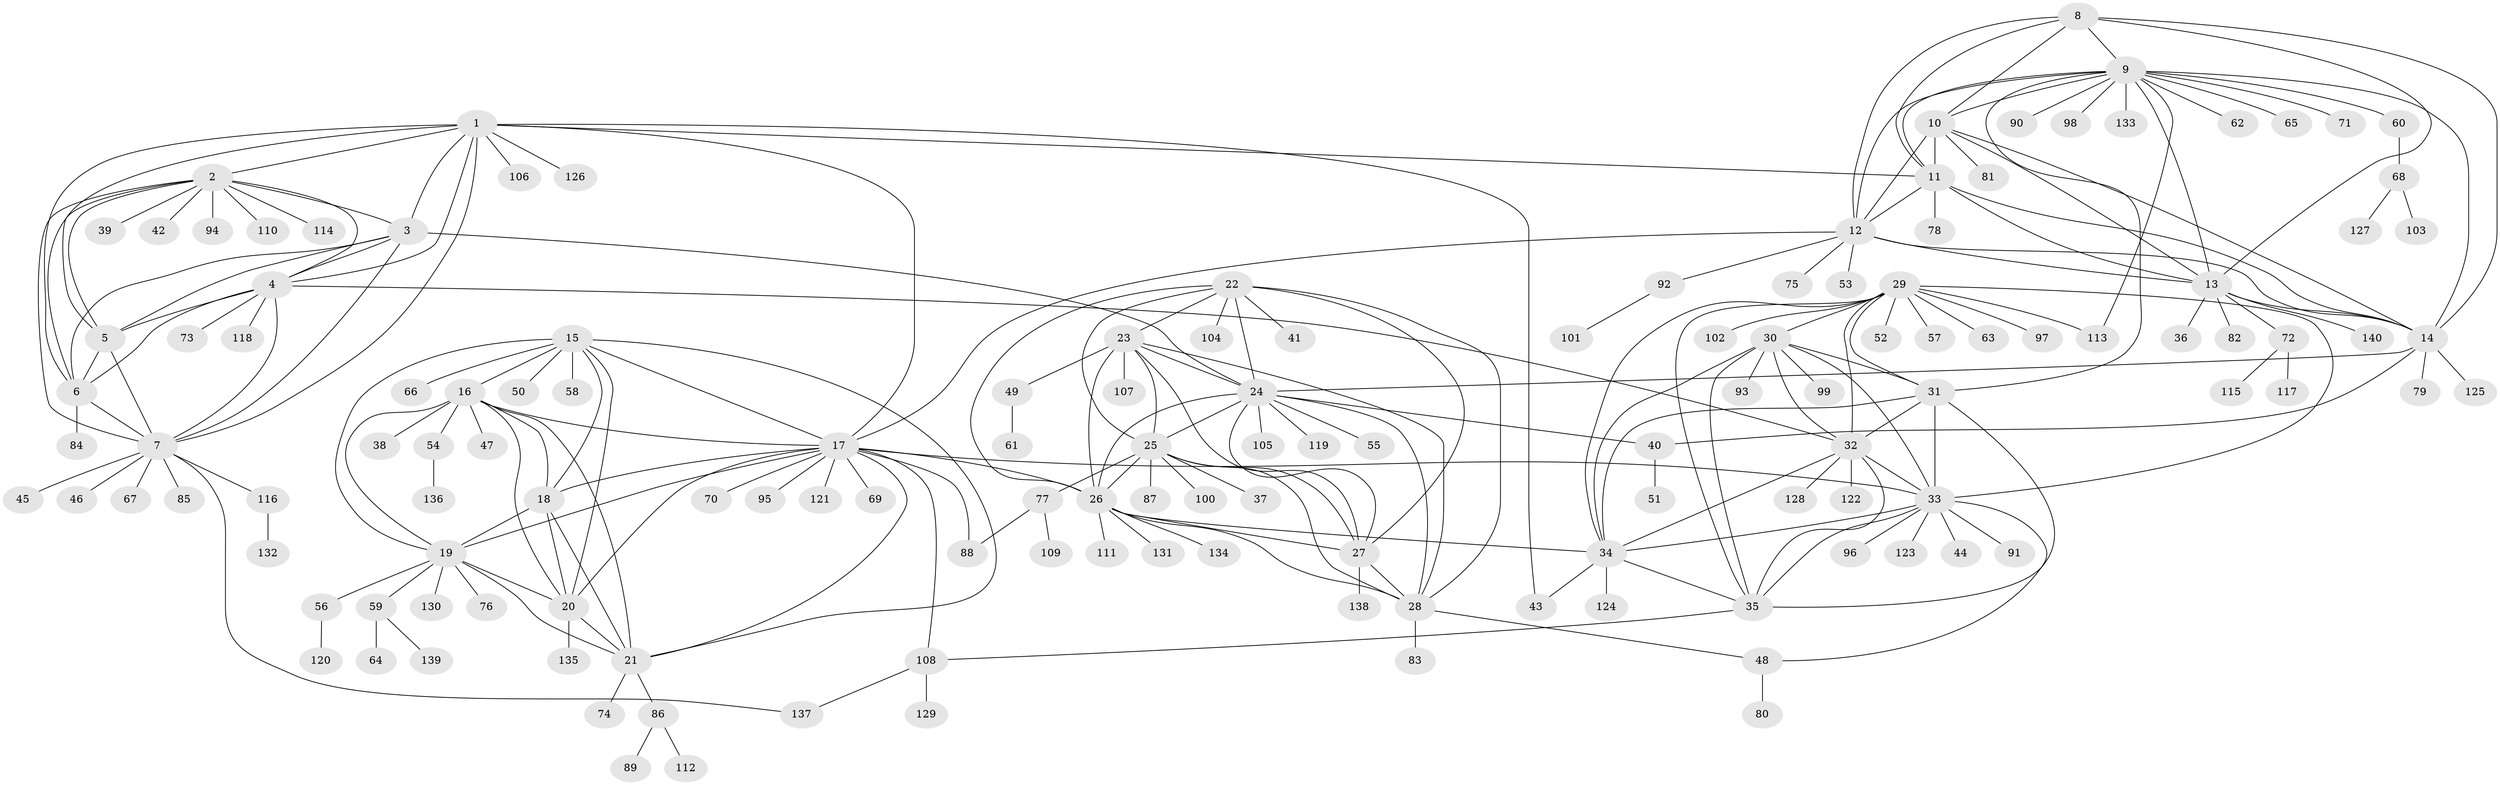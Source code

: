 // coarse degree distribution, {9: 0.05357142857142857, 10: 0.017857142857142856, 12: 0.017857142857142856, 5: 0.03571428571428571, 4: 0.017857142857142856, 7: 0.017857142857142856, 11: 0.008928571428571428, 6: 0.017857142857142856, 14: 0.008928571428571428, 8: 0.017857142857142856, 13: 0.008928571428571428, 1: 0.6785714285714286, 2: 0.08035714285714286, 3: 0.017857142857142856}
// Generated by graph-tools (version 1.1) at 2025/52/02/27/25 19:52:20]
// undirected, 140 vertices, 227 edges
graph export_dot {
graph [start="1"]
  node [color=gray90,style=filled];
  1;
  2;
  3;
  4;
  5;
  6;
  7;
  8;
  9;
  10;
  11;
  12;
  13;
  14;
  15;
  16;
  17;
  18;
  19;
  20;
  21;
  22;
  23;
  24;
  25;
  26;
  27;
  28;
  29;
  30;
  31;
  32;
  33;
  34;
  35;
  36;
  37;
  38;
  39;
  40;
  41;
  42;
  43;
  44;
  45;
  46;
  47;
  48;
  49;
  50;
  51;
  52;
  53;
  54;
  55;
  56;
  57;
  58;
  59;
  60;
  61;
  62;
  63;
  64;
  65;
  66;
  67;
  68;
  69;
  70;
  71;
  72;
  73;
  74;
  75;
  76;
  77;
  78;
  79;
  80;
  81;
  82;
  83;
  84;
  85;
  86;
  87;
  88;
  89;
  90;
  91;
  92;
  93;
  94;
  95;
  96;
  97;
  98;
  99;
  100;
  101;
  102;
  103;
  104;
  105;
  106;
  107;
  108;
  109;
  110;
  111;
  112;
  113;
  114;
  115;
  116;
  117;
  118;
  119;
  120;
  121;
  122;
  123;
  124;
  125;
  126;
  127;
  128;
  129;
  130;
  131;
  132;
  133;
  134;
  135;
  136;
  137;
  138;
  139;
  140;
  1 -- 2;
  1 -- 3;
  1 -- 4;
  1 -- 5;
  1 -- 6;
  1 -- 7;
  1 -- 11;
  1 -- 17;
  1 -- 43;
  1 -- 106;
  1 -- 126;
  2 -- 3;
  2 -- 4;
  2 -- 5;
  2 -- 6;
  2 -- 7;
  2 -- 39;
  2 -- 42;
  2 -- 94;
  2 -- 110;
  2 -- 114;
  3 -- 4;
  3 -- 5;
  3 -- 6;
  3 -- 7;
  3 -- 24;
  4 -- 5;
  4 -- 6;
  4 -- 7;
  4 -- 32;
  4 -- 73;
  4 -- 118;
  5 -- 6;
  5 -- 7;
  6 -- 7;
  6 -- 84;
  7 -- 45;
  7 -- 46;
  7 -- 67;
  7 -- 85;
  7 -- 116;
  7 -- 137;
  8 -- 9;
  8 -- 10;
  8 -- 11;
  8 -- 12;
  8 -- 13;
  8 -- 14;
  9 -- 10;
  9 -- 11;
  9 -- 12;
  9 -- 13;
  9 -- 14;
  9 -- 31;
  9 -- 60;
  9 -- 62;
  9 -- 65;
  9 -- 71;
  9 -- 90;
  9 -- 98;
  9 -- 113;
  9 -- 133;
  10 -- 11;
  10 -- 12;
  10 -- 13;
  10 -- 14;
  10 -- 81;
  11 -- 12;
  11 -- 13;
  11 -- 14;
  11 -- 78;
  12 -- 13;
  12 -- 14;
  12 -- 17;
  12 -- 53;
  12 -- 75;
  12 -- 92;
  13 -- 14;
  13 -- 36;
  13 -- 72;
  13 -- 82;
  13 -- 140;
  14 -- 24;
  14 -- 40;
  14 -- 79;
  14 -- 125;
  15 -- 16;
  15 -- 17;
  15 -- 18;
  15 -- 19;
  15 -- 20;
  15 -- 21;
  15 -- 50;
  15 -- 58;
  15 -- 66;
  16 -- 17;
  16 -- 18;
  16 -- 19;
  16 -- 20;
  16 -- 21;
  16 -- 38;
  16 -- 47;
  16 -- 54;
  17 -- 18;
  17 -- 19;
  17 -- 20;
  17 -- 21;
  17 -- 26;
  17 -- 33;
  17 -- 69;
  17 -- 70;
  17 -- 88;
  17 -- 95;
  17 -- 108;
  17 -- 121;
  18 -- 19;
  18 -- 20;
  18 -- 21;
  19 -- 20;
  19 -- 21;
  19 -- 56;
  19 -- 59;
  19 -- 76;
  19 -- 130;
  20 -- 21;
  20 -- 135;
  21 -- 74;
  21 -- 86;
  22 -- 23;
  22 -- 24;
  22 -- 25;
  22 -- 26;
  22 -- 27;
  22 -- 28;
  22 -- 41;
  22 -- 104;
  23 -- 24;
  23 -- 25;
  23 -- 26;
  23 -- 27;
  23 -- 28;
  23 -- 49;
  23 -- 107;
  24 -- 25;
  24 -- 26;
  24 -- 27;
  24 -- 28;
  24 -- 40;
  24 -- 55;
  24 -- 105;
  24 -- 119;
  25 -- 26;
  25 -- 27;
  25 -- 28;
  25 -- 37;
  25 -- 77;
  25 -- 87;
  25 -- 100;
  26 -- 27;
  26 -- 28;
  26 -- 34;
  26 -- 111;
  26 -- 131;
  26 -- 134;
  27 -- 28;
  27 -- 138;
  28 -- 48;
  28 -- 83;
  29 -- 30;
  29 -- 31;
  29 -- 32;
  29 -- 33;
  29 -- 34;
  29 -- 35;
  29 -- 52;
  29 -- 57;
  29 -- 63;
  29 -- 97;
  29 -- 102;
  29 -- 113;
  30 -- 31;
  30 -- 32;
  30 -- 33;
  30 -- 34;
  30 -- 35;
  30 -- 93;
  30 -- 99;
  31 -- 32;
  31 -- 33;
  31 -- 34;
  31 -- 35;
  32 -- 33;
  32 -- 34;
  32 -- 35;
  32 -- 122;
  32 -- 128;
  33 -- 34;
  33 -- 35;
  33 -- 44;
  33 -- 48;
  33 -- 91;
  33 -- 96;
  33 -- 123;
  34 -- 35;
  34 -- 43;
  34 -- 124;
  35 -- 108;
  40 -- 51;
  48 -- 80;
  49 -- 61;
  54 -- 136;
  56 -- 120;
  59 -- 64;
  59 -- 139;
  60 -- 68;
  68 -- 103;
  68 -- 127;
  72 -- 115;
  72 -- 117;
  77 -- 88;
  77 -- 109;
  86 -- 89;
  86 -- 112;
  92 -- 101;
  108 -- 129;
  108 -- 137;
  116 -- 132;
}
